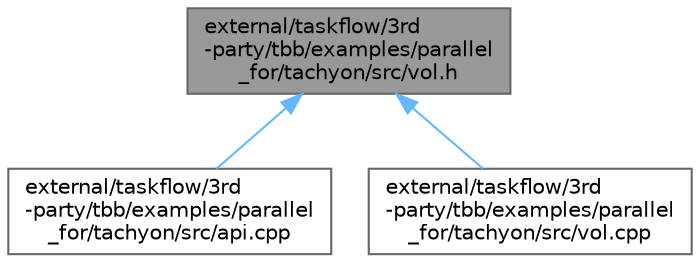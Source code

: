 digraph "external/taskflow/3rd-party/tbb/examples/parallel_for/tachyon/src/vol.h"
{
 // LATEX_PDF_SIZE
  bgcolor="transparent";
  edge [fontname=Helvetica,fontsize=10,labelfontname=Helvetica,labelfontsize=10];
  node [fontname=Helvetica,fontsize=10,shape=box,height=0.2,width=0.4];
  Node1 [id="Node000001",label="external/taskflow/3rd\l-party/tbb/examples/parallel\l_for/tachyon/src/vol.h",height=0.2,width=0.4,color="gray40", fillcolor="grey60", style="filled", fontcolor="black",tooltip=" "];
  Node1 -> Node2 [id="edge3_Node000001_Node000002",dir="back",color="steelblue1",style="solid",tooltip=" "];
  Node2 [id="Node000002",label="external/taskflow/3rd\l-party/tbb/examples/parallel\l_for/tachyon/src/api.cpp",height=0.2,width=0.4,color="grey40", fillcolor="white", style="filled",URL="$api_8cpp.html",tooltip=" "];
  Node1 -> Node3 [id="edge4_Node000001_Node000003",dir="back",color="steelblue1",style="solid",tooltip=" "];
  Node3 [id="Node000003",label="external/taskflow/3rd\l-party/tbb/examples/parallel\l_for/tachyon/src/vol.cpp",height=0.2,width=0.4,color="grey40", fillcolor="white", style="filled",URL="$vol_8cpp.html",tooltip=" "];
}
